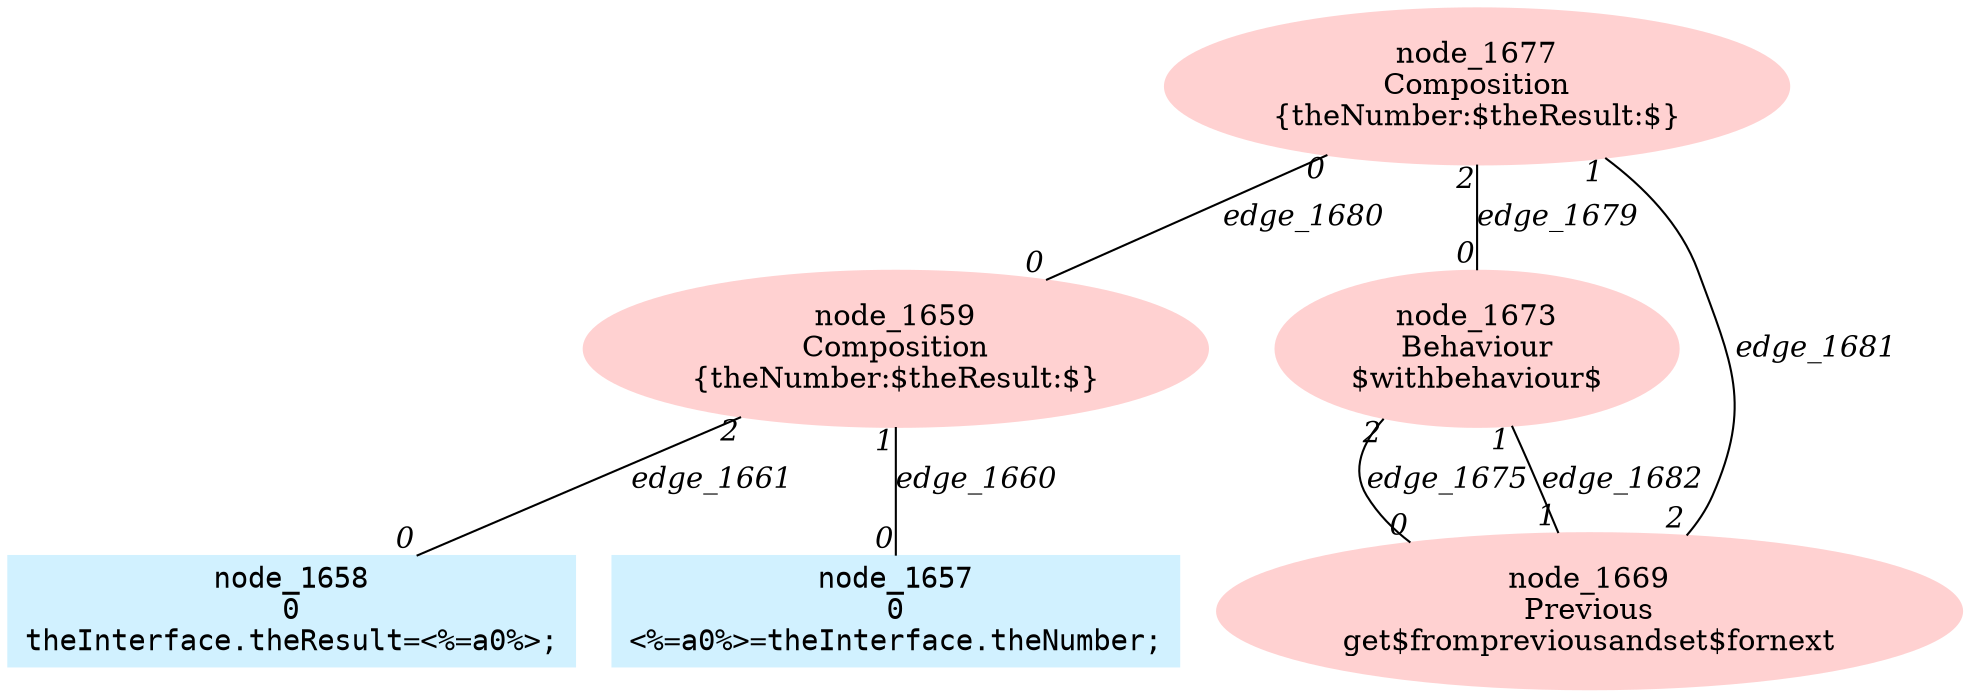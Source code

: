 digraph g{node_1659 [shape=ellipse, style=filled, color="#ffd1d1", label="node_1659
Composition
{theNumber:$theResult:$}" ]
node_1669 [shape=ellipse, style=filled, color="#ffd1d1", label="node_1669
Previous
get$frompreviousandset$fornext" ]
node_1673 [shape=ellipse, style=filled, color="#ffd1d1", label="node_1673
Behaviour
$withbehaviour$" ]
node_1677 [shape=ellipse, style=filled, color="#ffd1d1", label="node_1677
Composition
{theNumber:$theResult:$}" ]
node_1657 [shape=box, style=filled, color="#d1f1ff", fontname="Courier", label="node_1657
0
<%=a0%>=theInterface.theNumber;
" ]
node_1658 [shape=box, style=filled, color="#d1f1ff", fontname="Courier", label="node_1658
0
theInterface.theResult=<%=a0%>;
" ]
node_1659 -> node_1657 [dir=none, arrowHead=none, fontname="Times-Italic", label="edge_1660",  headlabel="0", taillabel="1" ]
node_1659 -> node_1658 [dir=none, arrowHead=none, fontname="Times-Italic", label="edge_1661",  headlabel="0", taillabel="2" ]
node_1673 -> node_1669 [dir=none, arrowHead=none, fontname="Times-Italic", label="edge_1675",  headlabel="0", taillabel="2" ]
node_1677 -> node_1673 [dir=none, arrowHead=none, fontname="Times-Italic", label="edge_1679",  headlabel="0", taillabel="2" ]
node_1677 -> node_1659 [dir=none, arrowHead=none, fontname="Times-Italic", label="edge_1680",  headlabel="0", taillabel="0" ]
node_1669 -> node_1677 [dir=none, arrowHead=none, fontname="Times-Italic", label="edge_1681",  headlabel="1", taillabel="2" ]
node_1669 -> node_1673 [dir=none, arrowHead=none, fontname="Times-Italic", label="edge_1682",  headlabel="1", taillabel="1" ]
}
